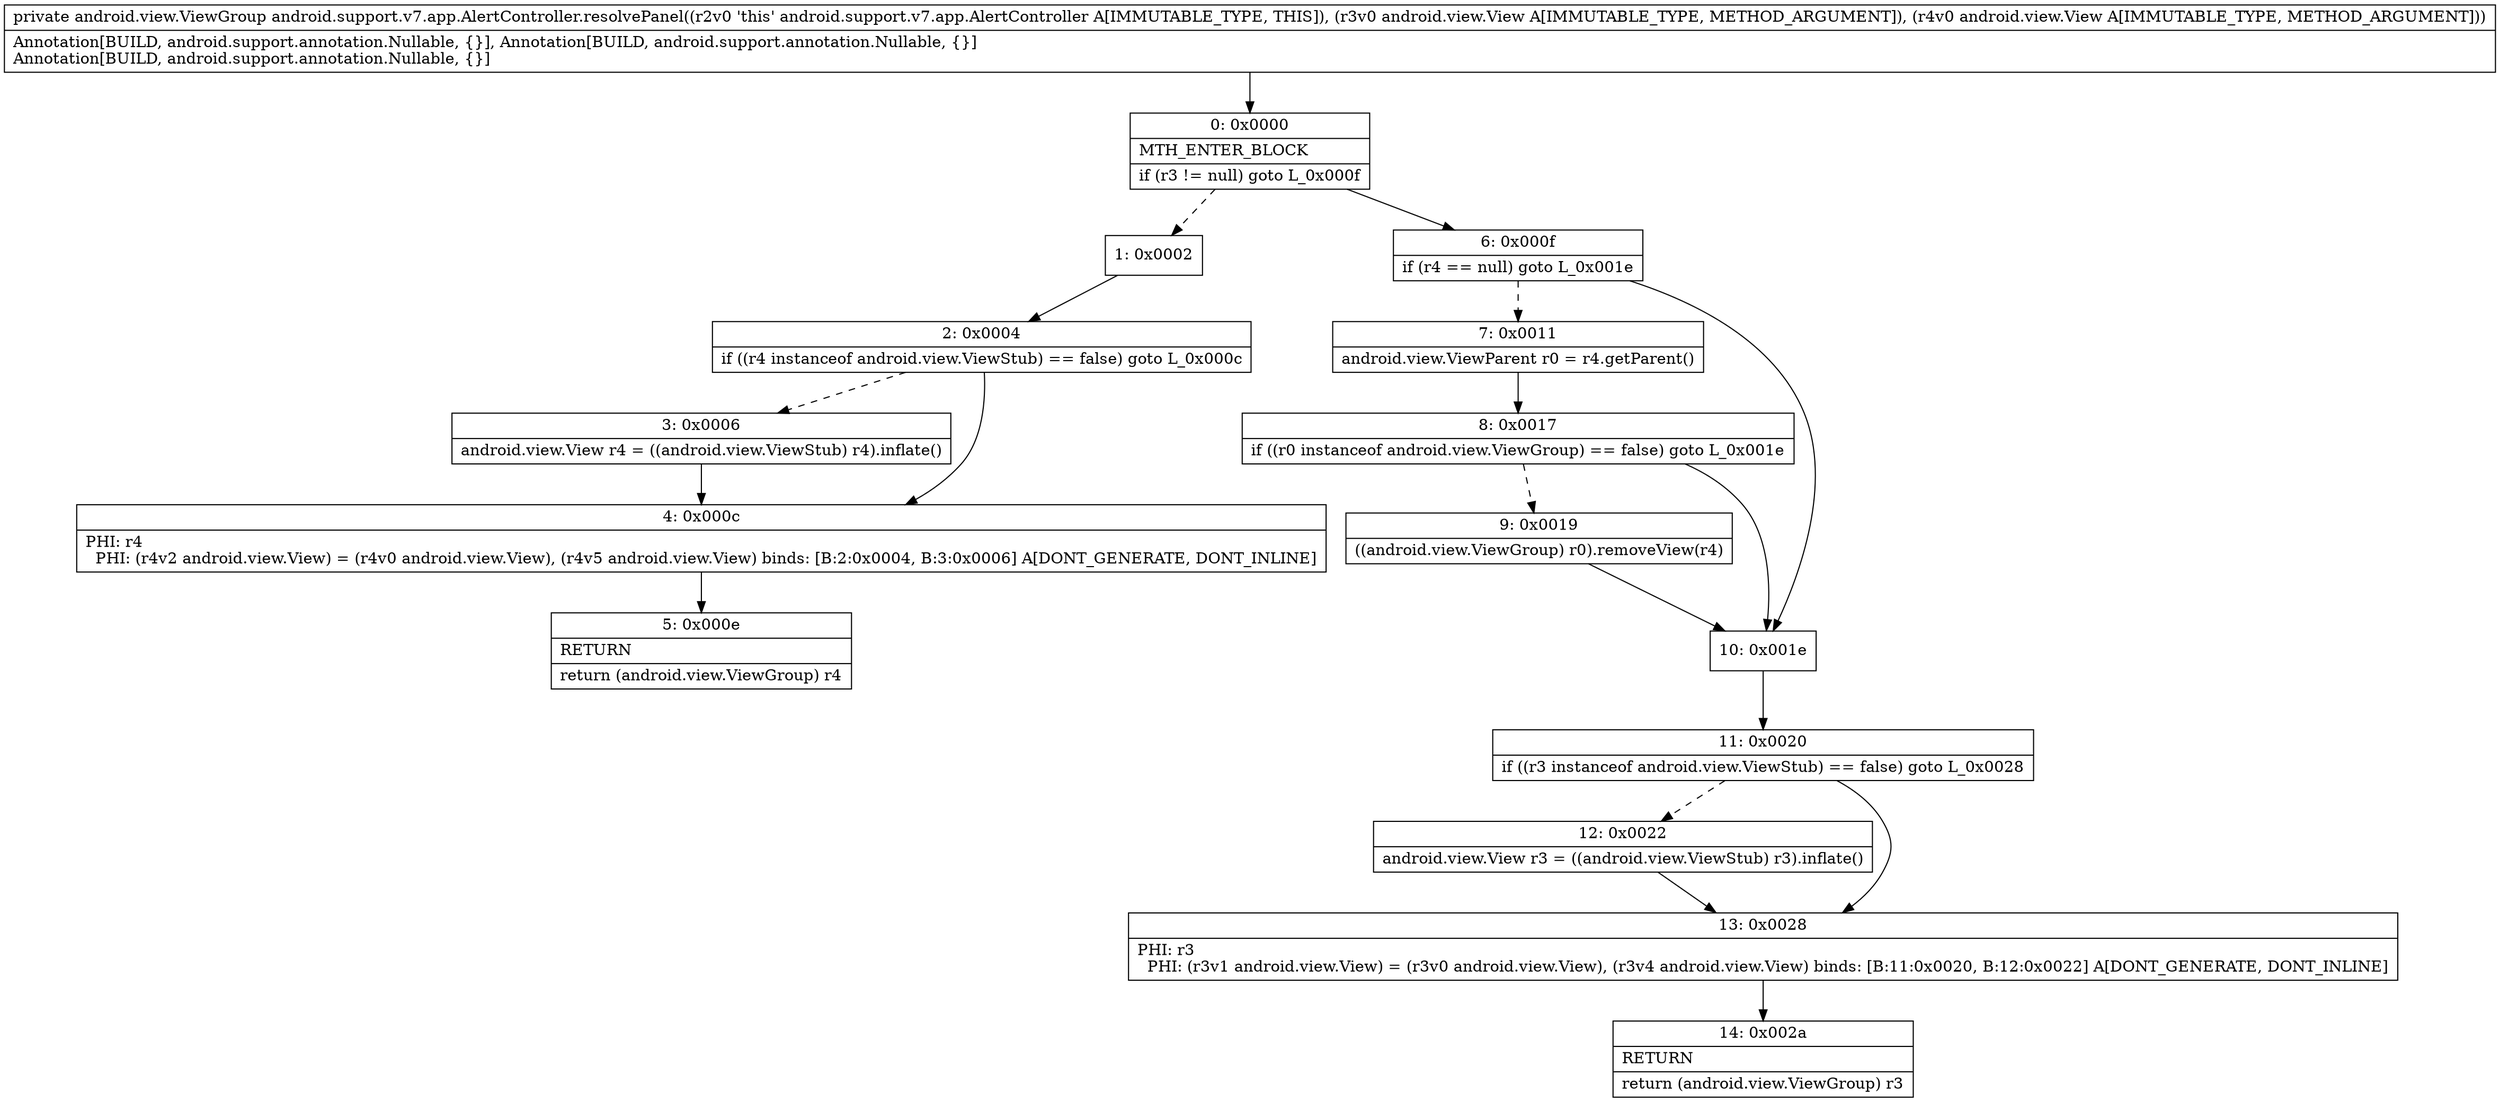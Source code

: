 digraph "CFG forandroid.support.v7.app.AlertController.resolvePanel(Landroid\/view\/View;Landroid\/view\/View;)Landroid\/view\/ViewGroup;" {
Node_0 [shape=record,label="{0\:\ 0x0000|MTH_ENTER_BLOCK\l|if (r3 != null) goto L_0x000f\l}"];
Node_1 [shape=record,label="{1\:\ 0x0002}"];
Node_2 [shape=record,label="{2\:\ 0x0004|if ((r4 instanceof android.view.ViewStub) == false) goto L_0x000c\l}"];
Node_3 [shape=record,label="{3\:\ 0x0006|android.view.View r4 = ((android.view.ViewStub) r4).inflate()\l}"];
Node_4 [shape=record,label="{4\:\ 0x000c|PHI: r4 \l  PHI: (r4v2 android.view.View) = (r4v0 android.view.View), (r4v5 android.view.View) binds: [B:2:0x0004, B:3:0x0006] A[DONT_GENERATE, DONT_INLINE]\l}"];
Node_5 [shape=record,label="{5\:\ 0x000e|RETURN\l|return (android.view.ViewGroup) r4\l}"];
Node_6 [shape=record,label="{6\:\ 0x000f|if (r4 == null) goto L_0x001e\l}"];
Node_7 [shape=record,label="{7\:\ 0x0011|android.view.ViewParent r0 = r4.getParent()\l}"];
Node_8 [shape=record,label="{8\:\ 0x0017|if ((r0 instanceof android.view.ViewGroup) == false) goto L_0x001e\l}"];
Node_9 [shape=record,label="{9\:\ 0x0019|((android.view.ViewGroup) r0).removeView(r4)\l}"];
Node_10 [shape=record,label="{10\:\ 0x001e}"];
Node_11 [shape=record,label="{11\:\ 0x0020|if ((r3 instanceof android.view.ViewStub) == false) goto L_0x0028\l}"];
Node_12 [shape=record,label="{12\:\ 0x0022|android.view.View r3 = ((android.view.ViewStub) r3).inflate()\l}"];
Node_13 [shape=record,label="{13\:\ 0x0028|PHI: r3 \l  PHI: (r3v1 android.view.View) = (r3v0 android.view.View), (r3v4 android.view.View) binds: [B:11:0x0020, B:12:0x0022] A[DONT_GENERATE, DONT_INLINE]\l}"];
Node_14 [shape=record,label="{14\:\ 0x002a|RETURN\l|return (android.view.ViewGroup) r3\l}"];
MethodNode[shape=record,label="{private android.view.ViewGroup android.support.v7.app.AlertController.resolvePanel((r2v0 'this' android.support.v7.app.AlertController A[IMMUTABLE_TYPE, THIS]), (r3v0 android.view.View A[IMMUTABLE_TYPE, METHOD_ARGUMENT]), (r4v0 android.view.View A[IMMUTABLE_TYPE, METHOD_ARGUMENT]))  | Annotation[BUILD, android.support.annotation.Nullable, \{\}], Annotation[BUILD, android.support.annotation.Nullable, \{\}]\lAnnotation[BUILD, android.support.annotation.Nullable, \{\}]\l}"];
MethodNode -> Node_0;
Node_0 -> Node_1[style=dashed];
Node_0 -> Node_6;
Node_1 -> Node_2;
Node_2 -> Node_3[style=dashed];
Node_2 -> Node_4;
Node_3 -> Node_4;
Node_4 -> Node_5;
Node_6 -> Node_7[style=dashed];
Node_6 -> Node_10;
Node_7 -> Node_8;
Node_8 -> Node_9[style=dashed];
Node_8 -> Node_10;
Node_9 -> Node_10;
Node_10 -> Node_11;
Node_11 -> Node_12[style=dashed];
Node_11 -> Node_13;
Node_12 -> Node_13;
Node_13 -> Node_14;
}

